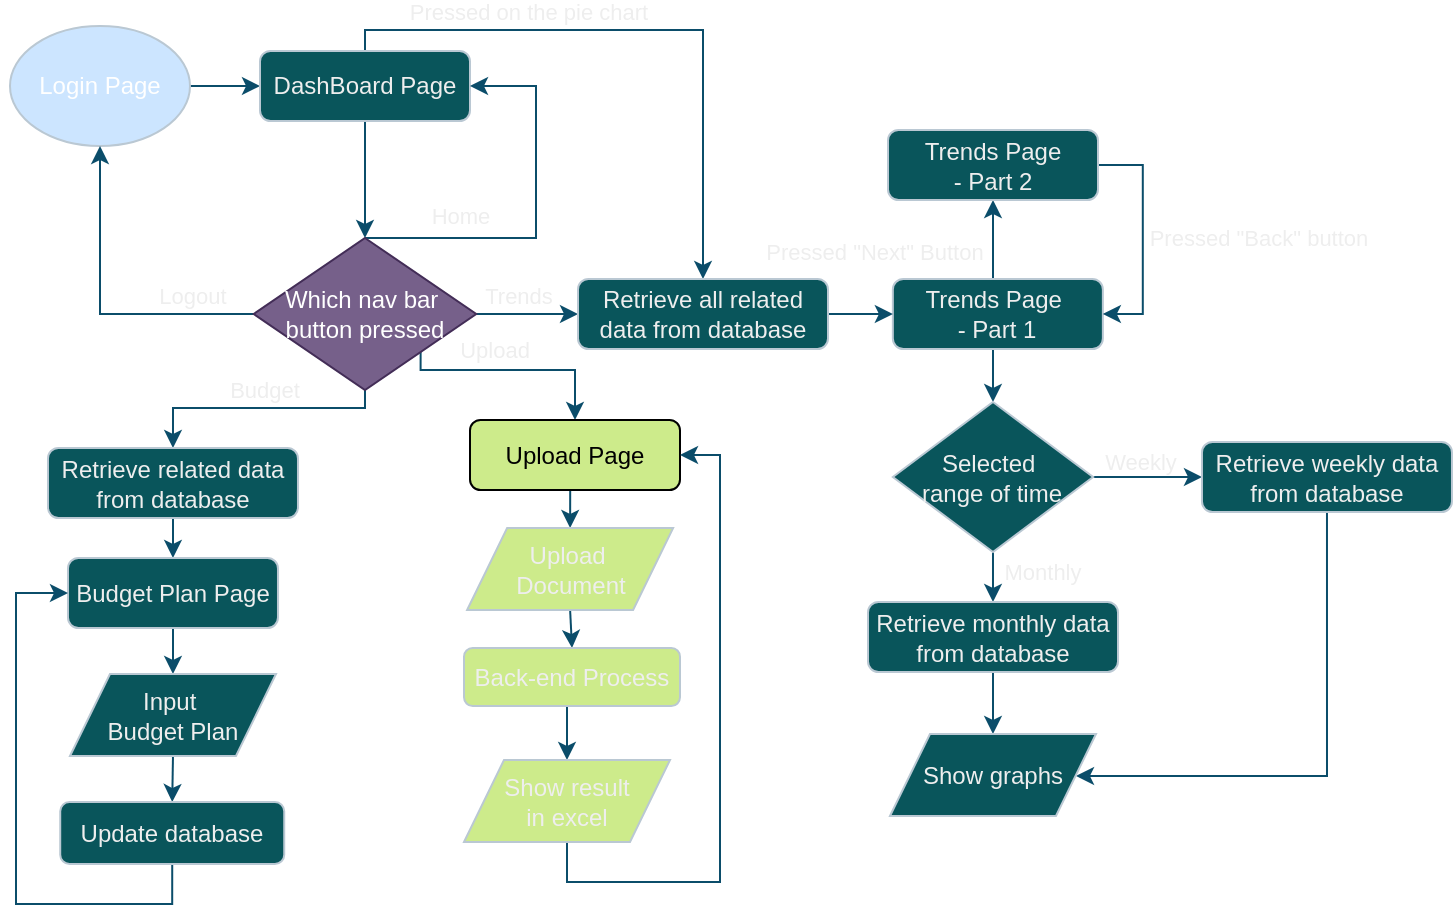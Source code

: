 <mxfile version="26.2.14">
  <diagram id="C5RBs43oDa-KdzZeNtuy" name="Page-1">
    <mxGraphModel dx="901" dy="536" grid="0" gridSize="10" guides="1" tooltips="1" connect="1" arrows="1" fold="1" page="1" pageScale="1" pageWidth="827" pageHeight="1169" background="light-dark(#FFFFFF,#FFFFFF)" math="0" shadow="0">
      <root>
        <mxCell id="WIyWlLk6GJQsqaUBKTNV-0" />
        <mxCell id="WIyWlLk6GJQsqaUBKTNV-1" parent="WIyWlLk6GJQsqaUBKTNV-0" />
        <mxCell id="_4H9zCoZYmA3ha7WxSan-47" style="edgeStyle=orthogonalEdgeStyle;rounded=0;orthogonalLoop=1;jettySize=auto;html=1;exitX=1;exitY=0.5;exitDx=0;exitDy=0;entryX=0;entryY=0.5;entryDx=0;entryDy=0;strokeColor=#0B4D6A;" edge="1" parent="WIyWlLk6GJQsqaUBKTNV-1" source="_4H9zCoZYmA3ha7WxSan-0" target="_4H9zCoZYmA3ha7WxSan-46">
          <mxGeometry relative="1" as="geometry" />
        </mxCell>
        <mxCell id="_4H9zCoZYmA3ha7WxSan-0" value="Login Page" style="ellipse;whiteSpace=wrap;html=1;labelBackgroundColor=none;fillColor=light-dark(#CCE5FF,#15417E);strokeColor=#BAC8D3;fontColor=light-dark(#FFFFFF,#FFFFFF);" vertex="1" parent="WIyWlLk6GJQsqaUBKTNV-1">
          <mxGeometry x="42" y="64" width="90" height="60" as="geometry" />
        </mxCell>
        <mxCell id="_4H9zCoZYmA3ha7WxSan-49" style="edgeStyle=orthogonalEdgeStyle;rounded=0;orthogonalLoop=1;jettySize=auto;html=1;exitX=0.5;exitY=1;exitDx=0;exitDy=0;entryX=0.5;entryY=0;entryDx=0;entryDy=0;strokeColor=#0B4D6A;" edge="1" parent="WIyWlLk6GJQsqaUBKTNV-1" source="_4H9zCoZYmA3ha7WxSan-46" target="_4H9zCoZYmA3ha7WxSan-48">
          <mxGeometry relative="1" as="geometry" />
        </mxCell>
        <mxCell id="_4H9zCoZYmA3ha7WxSan-107" style="edgeStyle=orthogonalEdgeStyle;rounded=0;orthogonalLoop=1;jettySize=auto;html=1;exitX=0.5;exitY=0;exitDx=0;exitDy=0;entryX=0.5;entryY=0;entryDx=0;entryDy=0;strokeColor=#0B4D6A;" edge="1" parent="WIyWlLk6GJQsqaUBKTNV-1" source="_4H9zCoZYmA3ha7WxSan-46" target="_4H9zCoZYmA3ha7WxSan-72">
          <mxGeometry relative="1" as="geometry">
            <Array as="points">
              <mxPoint x="219" y="66" />
              <mxPoint x="389" y="66" />
            </Array>
          </mxGeometry>
        </mxCell>
        <mxCell id="_4H9zCoZYmA3ha7WxSan-108" value="Pressed on the pie chart" style="edgeLabel;html=1;align=center;verticalAlign=middle;resizable=0;points=[];strokeColor=#BAC8D3;fontColor=#EEEEEE;fillColor=#09555B;labelBackgroundColor=none;" vertex="1" connectable="0" parent="_4H9zCoZYmA3ha7WxSan-107">
          <mxGeometry x="-0.433" y="3" relative="1" as="geometry">
            <mxPoint x="6" y="-6" as="offset" />
          </mxGeometry>
        </mxCell>
        <mxCell id="_4H9zCoZYmA3ha7WxSan-46" value="DashBoard Page" style="rounded=1;whiteSpace=wrap;html=1;strokeColor=#BAC8D3;fontColor=#EEEEEE;fillColor=#09555B;" vertex="1" parent="WIyWlLk6GJQsqaUBKTNV-1">
          <mxGeometry x="167" y="76.5" width="105" height="35" as="geometry" />
        </mxCell>
        <mxCell id="_4H9zCoZYmA3ha7WxSan-51" style="edgeStyle=orthogonalEdgeStyle;rounded=0;orthogonalLoop=1;jettySize=auto;html=1;exitX=1;exitY=0.5;exitDx=0;exitDy=0;strokeColor=#0B4D6A;labelBackgroundColor=none;fontColor=light-dark(#000000,#000000);entryX=0;entryY=0.5;entryDx=0;entryDy=0;" edge="1" parent="WIyWlLk6GJQsqaUBKTNV-1" source="_4H9zCoZYmA3ha7WxSan-48" target="_4H9zCoZYmA3ha7WxSan-72">
          <mxGeometry relative="1" as="geometry" />
        </mxCell>
        <mxCell id="_4H9zCoZYmA3ha7WxSan-52" value="&lt;span&gt;Trends&lt;/span&gt;" style="edgeLabel;html=1;align=center;verticalAlign=middle;resizable=0;points=[];strokeColor=#BAC8D3;fontColor=#EEEEEE;fillColor=#09555B;labelBackgroundColor=none;" vertex="1" connectable="0" parent="_4H9zCoZYmA3ha7WxSan-51">
          <mxGeometry x="-0.19" y="5" relative="1" as="geometry">
            <mxPoint y="-4" as="offset" />
          </mxGeometry>
        </mxCell>
        <mxCell id="_4H9zCoZYmA3ha7WxSan-53" style="edgeStyle=orthogonalEdgeStyle;rounded=0;orthogonalLoop=1;jettySize=auto;html=1;exitX=0.5;exitY=0;exitDx=0;exitDy=0;entryX=1;entryY=0.5;entryDx=0;entryDy=0;strokeColor=#0B4D6A;" edge="1" parent="WIyWlLk6GJQsqaUBKTNV-1" source="_4H9zCoZYmA3ha7WxSan-48" target="_4H9zCoZYmA3ha7WxSan-46">
          <mxGeometry relative="1" as="geometry">
            <Array as="points">
              <mxPoint x="305" y="170" />
              <mxPoint x="305" y="94" />
            </Array>
          </mxGeometry>
        </mxCell>
        <mxCell id="_4H9zCoZYmA3ha7WxSan-55" value="Home" style="edgeLabel;html=1;align=center;verticalAlign=middle;resizable=0;points=[];strokeColor=#BAC8D3;fontColor=#EEEEEE;fillColor=#09555B;labelBackgroundColor=none;" vertex="1" connectable="0" parent="_4H9zCoZYmA3ha7WxSan-53">
          <mxGeometry x="-0.666" y="-1" relative="1" as="geometry">
            <mxPoint x="15" y="-12" as="offset" />
          </mxGeometry>
        </mxCell>
        <mxCell id="_4H9zCoZYmA3ha7WxSan-81" style="edgeStyle=orthogonalEdgeStyle;rounded=0;orthogonalLoop=1;jettySize=auto;html=1;exitX=0;exitY=0.5;exitDx=0;exitDy=0;entryX=0.5;entryY=1;entryDx=0;entryDy=0;strokeColor=#0B4D6A;" edge="1" parent="WIyWlLk6GJQsqaUBKTNV-1" source="_4H9zCoZYmA3ha7WxSan-48" target="_4H9zCoZYmA3ha7WxSan-0">
          <mxGeometry relative="1" as="geometry" />
        </mxCell>
        <mxCell id="_4H9zCoZYmA3ha7WxSan-83" value="Logout" style="edgeLabel;html=1;align=center;verticalAlign=middle;resizable=0;points=[];strokeColor=#BAC8D3;fontColor=#EEEEEE;fillColor=#09555B;labelBackgroundColor=none;" vertex="1" connectable="0" parent="_4H9zCoZYmA3ha7WxSan-81">
          <mxGeometry x="-0.568" y="2" relative="1" as="geometry">
            <mxPoint x="3" y="-11" as="offset" />
          </mxGeometry>
        </mxCell>
        <mxCell id="_4H9zCoZYmA3ha7WxSan-85" style="edgeStyle=orthogonalEdgeStyle;rounded=0;orthogonalLoop=1;jettySize=auto;html=1;exitX=0.5;exitY=1;exitDx=0;exitDy=0;entryX=0.5;entryY=0;entryDx=0;entryDy=0;strokeColor=#0B4D6A;" edge="1" parent="WIyWlLk6GJQsqaUBKTNV-1" source="_4H9zCoZYmA3ha7WxSan-48" target="_4H9zCoZYmA3ha7WxSan-84">
          <mxGeometry relative="1" as="geometry">
            <Array as="points">
              <mxPoint x="219" y="255" />
              <mxPoint x="123" y="255" />
            </Array>
          </mxGeometry>
        </mxCell>
        <mxCell id="_4H9zCoZYmA3ha7WxSan-86" value="Budget" style="edgeLabel;html=1;align=center;verticalAlign=middle;resizable=0;points=[];strokeColor=#BAC8D3;fontColor=#EEEEEE;fillColor=#09555B;labelBackgroundColor=none;" vertex="1" connectable="0" parent="_4H9zCoZYmA3ha7WxSan-85">
          <mxGeometry x="-0.292" y="-1" relative="1" as="geometry">
            <mxPoint x="-15" y="-8" as="offset" />
          </mxGeometry>
        </mxCell>
        <mxCell id="_4H9zCoZYmA3ha7WxSan-95" style="edgeStyle=orthogonalEdgeStyle;rounded=0;orthogonalLoop=1;jettySize=auto;html=1;exitX=1;exitY=1;exitDx=0;exitDy=0;entryX=0.5;entryY=0;entryDx=0;entryDy=0;strokeColor=#0B4D6A;" edge="1" parent="WIyWlLk6GJQsqaUBKTNV-1" source="_4H9zCoZYmA3ha7WxSan-48" target="_4H9zCoZYmA3ha7WxSan-94">
          <mxGeometry relative="1" as="geometry">
            <Array as="points">
              <mxPoint x="247" y="236" />
              <mxPoint x="325" y="236" />
            </Array>
          </mxGeometry>
        </mxCell>
        <mxCell id="_4H9zCoZYmA3ha7WxSan-96" value="Upload" style="edgeLabel;html=1;align=center;verticalAlign=middle;resizable=0;points=[];strokeColor=#BAC8D3;fontColor=#EEEEEE;fillColor=#09555B;labelBackgroundColor=none;" vertex="1" connectable="0" parent="_4H9zCoZYmA3ha7WxSan-95">
          <mxGeometry x="-0.144" y="1" relative="1" as="geometry">
            <mxPoint x="-2" y="-9" as="offset" />
          </mxGeometry>
        </mxCell>
        <mxCell id="_4H9zCoZYmA3ha7WxSan-48" value="Which nav bar&amp;nbsp;&lt;div&gt;button pressed&lt;/div&gt;" style="rhombus;whiteSpace=wrap;html=1;fillColor=#76608a;fontColor=#ffffff;strokeColor=#432D57;" vertex="1" parent="WIyWlLk6GJQsqaUBKTNV-1">
          <mxGeometry x="163.87" y="170" width="111.25" height="76" as="geometry" />
        </mxCell>
        <mxCell id="_4H9zCoZYmA3ha7WxSan-57" style="edgeStyle=orthogonalEdgeStyle;rounded=0;orthogonalLoop=1;jettySize=auto;html=1;exitX=0.5;exitY=1;exitDx=0;exitDy=0;entryX=0.5;entryY=0;entryDx=0;entryDy=0;strokeColor=#0B4D6A;" edge="1" parent="WIyWlLk6GJQsqaUBKTNV-1" source="_4H9zCoZYmA3ha7WxSan-50" target="_4H9zCoZYmA3ha7WxSan-56">
          <mxGeometry relative="1" as="geometry" />
        </mxCell>
        <mxCell id="_4H9zCoZYmA3ha7WxSan-70" style="edgeStyle=orthogonalEdgeStyle;rounded=0;orthogonalLoop=1;jettySize=auto;html=1;exitX=0.5;exitY=0;exitDx=0;exitDy=0;entryX=0.5;entryY=1;entryDx=0;entryDy=0;strokeColor=#0B4D6A;" edge="1" parent="WIyWlLk6GJQsqaUBKTNV-1" source="_4H9zCoZYmA3ha7WxSan-50" target="_4H9zCoZYmA3ha7WxSan-69">
          <mxGeometry relative="1" as="geometry" />
        </mxCell>
        <mxCell id="_4H9zCoZYmA3ha7WxSan-71" value="Pressed &quot;Next&quot; Button" style="edgeLabel;html=1;align=center;verticalAlign=middle;resizable=0;points=[];strokeColor=#BAC8D3;fontColor=#EEEEEE;fillColor=#09555B;labelBackgroundColor=none;" vertex="1" connectable="0" parent="_4H9zCoZYmA3ha7WxSan-70">
          <mxGeometry x="-0.154" y="4" relative="1" as="geometry">
            <mxPoint x="-56" y="1" as="offset" />
          </mxGeometry>
        </mxCell>
        <mxCell id="_4H9zCoZYmA3ha7WxSan-50" value="Trends Page&amp;nbsp;&lt;div&gt;- Part 1&lt;/div&gt;" style="rounded=1;whiteSpace=wrap;html=1;strokeColor=#BAC8D3;fontColor=#EEEEEE;fillColor=light-dark(#09555B,#99FF99);" vertex="1" parent="WIyWlLk6GJQsqaUBKTNV-1">
          <mxGeometry x="483.43" y="190.5" width="105" height="35" as="geometry" />
        </mxCell>
        <mxCell id="_4H9zCoZYmA3ha7WxSan-61" style="edgeStyle=orthogonalEdgeStyle;rounded=0;orthogonalLoop=1;jettySize=auto;html=1;exitX=1;exitY=0.5;exitDx=0;exitDy=0;entryX=0;entryY=0.5;entryDx=0;entryDy=0;strokeColor=#0B4D6A;" edge="1" parent="WIyWlLk6GJQsqaUBKTNV-1" source="_4H9zCoZYmA3ha7WxSan-56" target="_4H9zCoZYmA3ha7WxSan-60">
          <mxGeometry relative="1" as="geometry" />
        </mxCell>
        <mxCell id="_4H9zCoZYmA3ha7WxSan-62" value="Weekly" style="edgeLabel;html=1;align=center;verticalAlign=middle;resizable=0;points=[];strokeColor=#BAC8D3;fontColor=#EEEEEE;fillColor=#09555B;labelBackgroundColor=none;" vertex="1" connectable="0" parent="_4H9zCoZYmA3ha7WxSan-61">
          <mxGeometry x="-0.001" y="1" relative="1" as="geometry">
            <mxPoint x="-4" y="-7" as="offset" />
          </mxGeometry>
        </mxCell>
        <mxCell id="_4H9zCoZYmA3ha7WxSan-64" style="edgeStyle=orthogonalEdgeStyle;rounded=0;orthogonalLoop=1;jettySize=auto;html=1;exitX=0.5;exitY=1;exitDx=0;exitDy=0;entryX=0.5;entryY=0;entryDx=0;entryDy=0;strokeColor=#0B4D6A;" edge="1" parent="WIyWlLk6GJQsqaUBKTNV-1" source="_4H9zCoZYmA3ha7WxSan-56">
          <mxGeometry relative="1" as="geometry">
            <mxPoint x="533.5" y="352" as="targetPoint" />
          </mxGeometry>
        </mxCell>
        <mxCell id="_4H9zCoZYmA3ha7WxSan-68" value="Monthly" style="edgeLabel;html=1;align=center;verticalAlign=middle;resizable=0;points=[];strokeColor=#BAC8D3;fontColor=#EEEEEE;fillColor=#09555B;labelBackgroundColor=none;" vertex="1" connectable="0" parent="_4H9zCoZYmA3ha7WxSan-64">
          <mxGeometry x="-0.354" y="-1" relative="1" as="geometry">
            <mxPoint x="25" y="2" as="offset" />
          </mxGeometry>
        </mxCell>
        <mxCell id="_4H9zCoZYmA3ha7WxSan-56" value="Selected&amp;nbsp;&lt;div&gt;range of time&lt;/div&gt;" style="rhombus;whiteSpace=wrap;html=1;strokeColor=#BAC8D3;fontColor=#EEEEEE;fillColor=light-dark(#09555B,#99FF99);" vertex="1" parent="WIyWlLk6GJQsqaUBKTNV-1">
          <mxGeometry x="483.43" y="252" width="100.13" height="75" as="geometry" />
        </mxCell>
        <mxCell id="_4H9zCoZYmA3ha7WxSan-67" style="edgeStyle=orthogonalEdgeStyle;rounded=0;orthogonalLoop=1;jettySize=auto;html=1;exitX=0.5;exitY=1;exitDx=0;exitDy=0;entryX=1;entryY=0.5;entryDx=0;entryDy=0;strokeColor=#0B4D6A;" edge="1" parent="WIyWlLk6GJQsqaUBKTNV-1" source="_4H9zCoZYmA3ha7WxSan-60" target="_4H9zCoZYmA3ha7WxSan-65">
          <mxGeometry relative="1" as="geometry">
            <Array as="points">
              <mxPoint x="699.99" y="439" />
              <mxPoint x="574.99" y="439" />
            </Array>
          </mxGeometry>
        </mxCell>
        <mxCell id="_4H9zCoZYmA3ha7WxSan-60" value="Retrieve weekly data from database" style="rounded=1;whiteSpace=wrap;html=1;strokeColor=#BAC8D3;fontColor=#EEEEEE;fillColor=light-dark(#09555B,#99FF99);" vertex="1" parent="WIyWlLk6GJQsqaUBKTNV-1">
          <mxGeometry x="637.99" y="272" width="125" height="35" as="geometry" />
        </mxCell>
        <mxCell id="_4H9zCoZYmA3ha7WxSan-66" style="edgeStyle=orthogonalEdgeStyle;rounded=0;orthogonalLoop=1;jettySize=auto;html=1;exitX=0.5;exitY=1;exitDx=0;exitDy=0;entryX=0.5;entryY=0;entryDx=0;entryDy=0;strokeColor=#0B4D6A;" edge="1" parent="WIyWlLk6GJQsqaUBKTNV-1" target="_4H9zCoZYmA3ha7WxSan-65">
          <mxGeometry relative="1" as="geometry">
            <mxPoint x="533.5" y="387" as="sourcePoint" />
          </mxGeometry>
        </mxCell>
        <mxCell id="_4H9zCoZYmA3ha7WxSan-63" value="Retrieve monthly data from database" style="rounded=1;whiteSpace=wrap;html=1;strokeColor=#BAC8D3;fontColor=#EEEEEE;fillColor=light-dark(#09555B,#99FF99);" vertex="1" parent="WIyWlLk6GJQsqaUBKTNV-1">
          <mxGeometry x="471" y="352" width="125" height="35" as="geometry" />
        </mxCell>
        <mxCell id="_4H9zCoZYmA3ha7WxSan-65" value="Show graphs" style="shape=parallelogram;perimeter=parallelogramPerimeter;whiteSpace=wrap;html=1;fixedSize=1;strokeColor=#BAC8D3;fontColor=#EEEEEE;fillColor=light-dark(#09555B,#99FF99);" vertex="1" parent="WIyWlLk6GJQsqaUBKTNV-1">
          <mxGeometry x="481.99" y="418" width="103" height="41" as="geometry" />
        </mxCell>
        <mxCell id="_4H9zCoZYmA3ha7WxSan-79" style="edgeStyle=orthogonalEdgeStyle;rounded=0;orthogonalLoop=1;jettySize=auto;html=1;exitX=1;exitY=0.5;exitDx=0;exitDy=0;entryX=1;entryY=0.5;entryDx=0;entryDy=0;strokeColor=#0B4D6A;" edge="1" parent="WIyWlLk6GJQsqaUBKTNV-1" source="_4H9zCoZYmA3ha7WxSan-69" target="_4H9zCoZYmA3ha7WxSan-50">
          <mxGeometry relative="1" as="geometry" />
        </mxCell>
        <mxCell id="_4H9zCoZYmA3ha7WxSan-80" value="&lt;span style=&quot;&quot;&gt;Pressed &quot;Back&quot; button&lt;/span&gt;" style="edgeLabel;html=1;align=center;verticalAlign=middle;resizable=0;points=[];strokeColor=#BAC8D3;fontColor=#EEEEEE;fillColor=#09555B;labelBackgroundColor=none;" vertex="1" connectable="0" parent="_4H9zCoZYmA3ha7WxSan-79">
          <mxGeometry x="-0.024" relative="1" as="geometry">
            <mxPoint x="57" y="2" as="offset" />
          </mxGeometry>
        </mxCell>
        <mxCell id="_4H9zCoZYmA3ha7WxSan-69" value="Trends Page&lt;div&gt;- Part 2&lt;/div&gt;" style="rounded=1;whiteSpace=wrap;html=1;strokeColor=#BAC8D3;fontColor=#EEEEEE;fillColor=light-dark(#09555B,#00FF00);" vertex="1" parent="WIyWlLk6GJQsqaUBKTNV-1">
          <mxGeometry x="481" y="116" width="105" height="35" as="geometry" />
        </mxCell>
        <mxCell id="_4H9zCoZYmA3ha7WxSan-77" style="edgeStyle=orthogonalEdgeStyle;rounded=0;orthogonalLoop=1;jettySize=auto;html=1;exitX=1;exitY=0.5;exitDx=0;exitDy=0;entryX=0;entryY=0.5;entryDx=0;entryDy=0;strokeColor=#0B4D6A;" edge="1" parent="WIyWlLk6GJQsqaUBKTNV-1" source="_4H9zCoZYmA3ha7WxSan-72" target="_4H9zCoZYmA3ha7WxSan-50">
          <mxGeometry relative="1" as="geometry" />
        </mxCell>
        <mxCell id="_4H9zCoZYmA3ha7WxSan-72" value="Retrieve all related data from database" style="rounded=1;whiteSpace=wrap;html=1;strokeColor=#BAC8D3;fontColor=#EEEEEE;fillColor=light-dark(#09555B,#99FF99);" vertex="1" parent="WIyWlLk6GJQsqaUBKTNV-1">
          <mxGeometry x="326" y="190.5" width="125" height="35" as="geometry" />
        </mxCell>
        <mxCell id="_4H9zCoZYmA3ha7WxSan-88" style="edgeStyle=orthogonalEdgeStyle;rounded=0;orthogonalLoop=1;jettySize=auto;html=1;exitX=0.5;exitY=1;exitDx=0;exitDy=0;entryX=0.5;entryY=0;entryDx=0;entryDy=0;strokeColor=#0B4D6A;" edge="1" parent="WIyWlLk6GJQsqaUBKTNV-1" source="_4H9zCoZYmA3ha7WxSan-84" target="_4H9zCoZYmA3ha7WxSan-87">
          <mxGeometry relative="1" as="geometry" />
        </mxCell>
        <mxCell id="_4H9zCoZYmA3ha7WxSan-84" value="Retrieve related data from database" style="rounded=1;whiteSpace=wrap;html=1;strokeColor=#BAC8D3;fontColor=#EEEEEE;fillColor=light-dark(#09555B,#7EA6E0);" vertex="1" parent="WIyWlLk6GJQsqaUBKTNV-1">
          <mxGeometry x="60.99" y="275" width="125" height="35" as="geometry" />
        </mxCell>
        <mxCell id="_4H9zCoZYmA3ha7WxSan-90" style="edgeStyle=orthogonalEdgeStyle;rounded=0;orthogonalLoop=1;jettySize=auto;html=1;exitX=0.5;exitY=1;exitDx=0;exitDy=0;entryX=0.5;entryY=0;entryDx=0;entryDy=0;strokeColor=#0B4D6A;" edge="1" parent="WIyWlLk6GJQsqaUBKTNV-1" source="_4H9zCoZYmA3ha7WxSan-87" target="_4H9zCoZYmA3ha7WxSan-89">
          <mxGeometry relative="1" as="geometry" />
        </mxCell>
        <mxCell id="_4H9zCoZYmA3ha7WxSan-87" value="Budget Plan Page" style="rounded=1;whiteSpace=wrap;html=1;strokeColor=#BAC8D3;fontColor=#EEEEEE;fillColor=light-dark(#09555B,#7EA6E0);" vertex="1" parent="WIyWlLk6GJQsqaUBKTNV-1">
          <mxGeometry x="70.99" y="330" width="105" height="35" as="geometry" />
        </mxCell>
        <mxCell id="_4H9zCoZYmA3ha7WxSan-92" style="edgeStyle=orthogonalEdgeStyle;rounded=0;orthogonalLoop=1;jettySize=auto;html=1;exitX=0.5;exitY=1;exitDx=0;exitDy=0;entryX=0.5;entryY=0;entryDx=0;entryDy=0;strokeColor=#0B4D6A;" edge="1" parent="WIyWlLk6GJQsqaUBKTNV-1" source="_4H9zCoZYmA3ha7WxSan-89" target="_4H9zCoZYmA3ha7WxSan-91">
          <mxGeometry relative="1" as="geometry" />
        </mxCell>
        <mxCell id="_4H9zCoZYmA3ha7WxSan-89" value="Input&amp;nbsp;&lt;div&gt;Budget&amp;nbsp;&lt;span style=&quot;background-color: transparent; color: light-dark(rgb(238, 238, 238), rgb(32, 32, 32));&quot;&gt;Plan&lt;/span&gt;&lt;/div&gt;" style="shape=parallelogram;perimeter=parallelogramPerimeter;whiteSpace=wrap;html=1;fixedSize=1;strokeColor=#BAC8D3;fontColor=#EEEEEE;fillColor=light-dark(#09555B,#7EA6E0);" vertex="1" parent="WIyWlLk6GJQsqaUBKTNV-1">
          <mxGeometry x="71.99" y="388" width="103" height="41" as="geometry" />
        </mxCell>
        <mxCell id="_4H9zCoZYmA3ha7WxSan-93" style="edgeStyle=orthogonalEdgeStyle;rounded=0;orthogonalLoop=1;jettySize=auto;html=1;exitX=0.5;exitY=1;exitDx=0;exitDy=0;entryX=0;entryY=0.5;entryDx=0;entryDy=0;strokeColor=#0B4D6A;" edge="1" parent="WIyWlLk6GJQsqaUBKTNV-1" source="_4H9zCoZYmA3ha7WxSan-91" target="_4H9zCoZYmA3ha7WxSan-87">
          <mxGeometry relative="1" as="geometry">
            <Array as="points">
              <mxPoint x="123" y="503" />
              <mxPoint x="45" y="503" />
              <mxPoint x="45" y="347" />
            </Array>
          </mxGeometry>
        </mxCell>
        <mxCell id="_4H9zCoZYmA3ha7WxSan-91" value="Update database" style="rounded=1;whiteSpace=wrap;html=1;strokeColor=#BAC8D3;fontColor=#EEEEEE;fillColor=light-dark(#09555B,#7EA6E0);" vertex="1" parent="WIyWlLk6GJQsqaUBKTNV-1">
          <mxGeometry x="67.11" y="452" width="112.01" height="31" as="geometry" />
        </mxCell>
        <mxCell id="_4H9zCoZYmA3ha7WxSan-98" style="edgeStyle=orthogonalEdgeStyle;rounded=0;orthogonalLoop=1;jettySize=auto;html=1;exitX=0.5;exitY=1;exitDx=0;exitDy=0;entryX=0.5;entryY=0;entryDx=0;entryDy=0;strokeColor=#0B4D6A;" edge="1" parent="WIyWlLk6GJQsqaUBKTNV-1" source="_4H9zCoZYmA3ha7WxSan-94" target="_4H9zCoZYmA3ha7WxSan-99">
          <mxGeometry relative="1" as="geometry" />
        </mxCell>
        <mxCell id="_4H9zCoZYmA3ha7WxSan-94" value="Upload Page" style="rounded=1;whiteSpace=wrap;html=1;strokeColor=light-dark(#000000,#000000);fillColor=light-dark(#CDEB8B,#FFD966);fontColor=light-dark(#000000,#000000);" vertex="1" parent="WIyWlLk6GJQsqaUBKTNV-1">
          <mxGeometry x="272" y="261" width="105" height="35" as="geometry" />
        </mxCell>
        <mxCell id="_4H9zCoZYmA3ha7WxSan-100" style="edgeStyle=orthogonalEdgeStyle;rounded=0;orthogonalLoop=1;jettySize=auto;html=1;exitX=0.5;exitY=1;exitDx=0;exitDy=0;entryX=0.5;entryY=0;entryDx=0;entryDy=0;strokeColor=#0B4D6A;" edge="1" parent="WIyWlLk6GJQsqaUBKTNV-1" source="_4H9zCoZYmA3ha7WxSan-99" target="_4H9zCoZYmA3ha7WxSan-102">
          <mxGeometry relative="1" as="geometry">
            <mxPoint x="323.495" y="371" as="targetPoint" />
          </mxGeometry>
        </mxCell>
        <mxCell id="_4H9zCoZYmA3ha7WxSan-99" value="Upload&amp;nbsp;&lt;div&gt;Document&lt;/div&gt;" style="shape=parallelogram;perimeter=parallelogramPerimeter;whiteSpace=wrap;html=1;fixedSize=1;strokeColor=#BAC8D3;fontColor=#EEEEEE;fillColor=light-dark(#CDEB8B,#FFD966);" vertex="1" parent="WIyWlLk6GJQsqaUBKTNV-1">
          <mxGeometry x="270.56" y="315" width="103" height="41" as="geometry" />
        </mxCell>
        <mxCell id="_4H9zCoZYmA3ha7WxSan-101" style="edgeStyle=orthogonalEdgeStyle;rounded=0;orthogonalLoop=1;jettySize=auto;html=1;exitX=0.5;exitY=1;exitDx=0;exitDy=0;strokeColor=#0B4D6A;" edge="1" parent="WIyWlLk6GJQsqaUBKTNV-1" source="_4H9zCoZYmA3ha7WxSan-94" target="_4H9zCoZYmA3ha7WxSan-94">
          <mxGeometry relative="1" as="geometry" />
        </mxCell>
        <mxCell id="_4H9zCoZYmA3ha7WxSan-105" style="edgeStyle=orthogonalEdgeStyle;rounded=0;orthogonalLoop=1;jettySize=auto;html=1;exitX=0.5;exitY=1;exitDx=0;exitDy=0;entryX=0.5;entryY=0;entryDx=0;entryDy=0;strokeColor=#0B4D6A;" edge="1" parent="WIyWlLk6GJQsqaUBKTNV-1" source="_4H9zCoZYmA3ha7WxSan-102" target="_4H9zCoZYmA3ha7WxSan-104">
          <mxGeometry relative="1" as="geometry" />
        </mxCell>
        <mxCell id="_4H9zCoZYmA3ha7WxSan-102" value="Back-end Process" style="rounded=1;whiteSpace=wrap;html=1;strokeColor=#BAC8D3;fontColor=#EEEEEE;fillColor=light-dark(#CDEB8B,#FFD966);" vertex="1" parent="WIyWlLk6GJQsqaUBKTNV-1">
          <mxGeometry x="269" y="375" width="108" height="29" as="geometry" />
        </mxCell>
        <mxCell id="_4H9zCoZYmA3ha7WxSan-106" style="edgeStyle=orthogonalEdgeStyle;rounded=0;orthogonalLoop=1;jettySize=auto;html=1;exitX=0.5;exitY=1;exitDx=0;exitDy=0;entryX=1;entryY=0.5;entryDx=0;entryDy=0;strokeColor=#0B4D6A;" edge="1" parent="WIyWlLk6GJQsqaUBKTNV-1" source="_4H9zCoZYmA3ha7WxSan-104" target="_4H9zCoZYmA3ha7WxSan-94">
          <mxGeometry relative="1" as="geometry" />
        </mxCell>
        <mxCell id="_4H9zCoZYmA3ha7WxSan-104" value="Show result&lt;div&gt;in excel&lt;/div&gt;" style="shape=parallelogram;perimeter=parallelogramPerimeter;whiteSpace=wrap;html=1;fixedSize=1;strokeColor=#BAC8D3;fontColor=#EEEEEE;fillColor=light-dark(#CDEB8B,#FFD966);" vertex="1" parent="WIyWlLk6GJQsqaUBKTNV-1">
          <mxGeometry x="269" y="431" width="103" height="41" as="geometry" />
        </mxCell>
      </root>
    </mxGraphModel>
  </diagram>
</mxfile>
